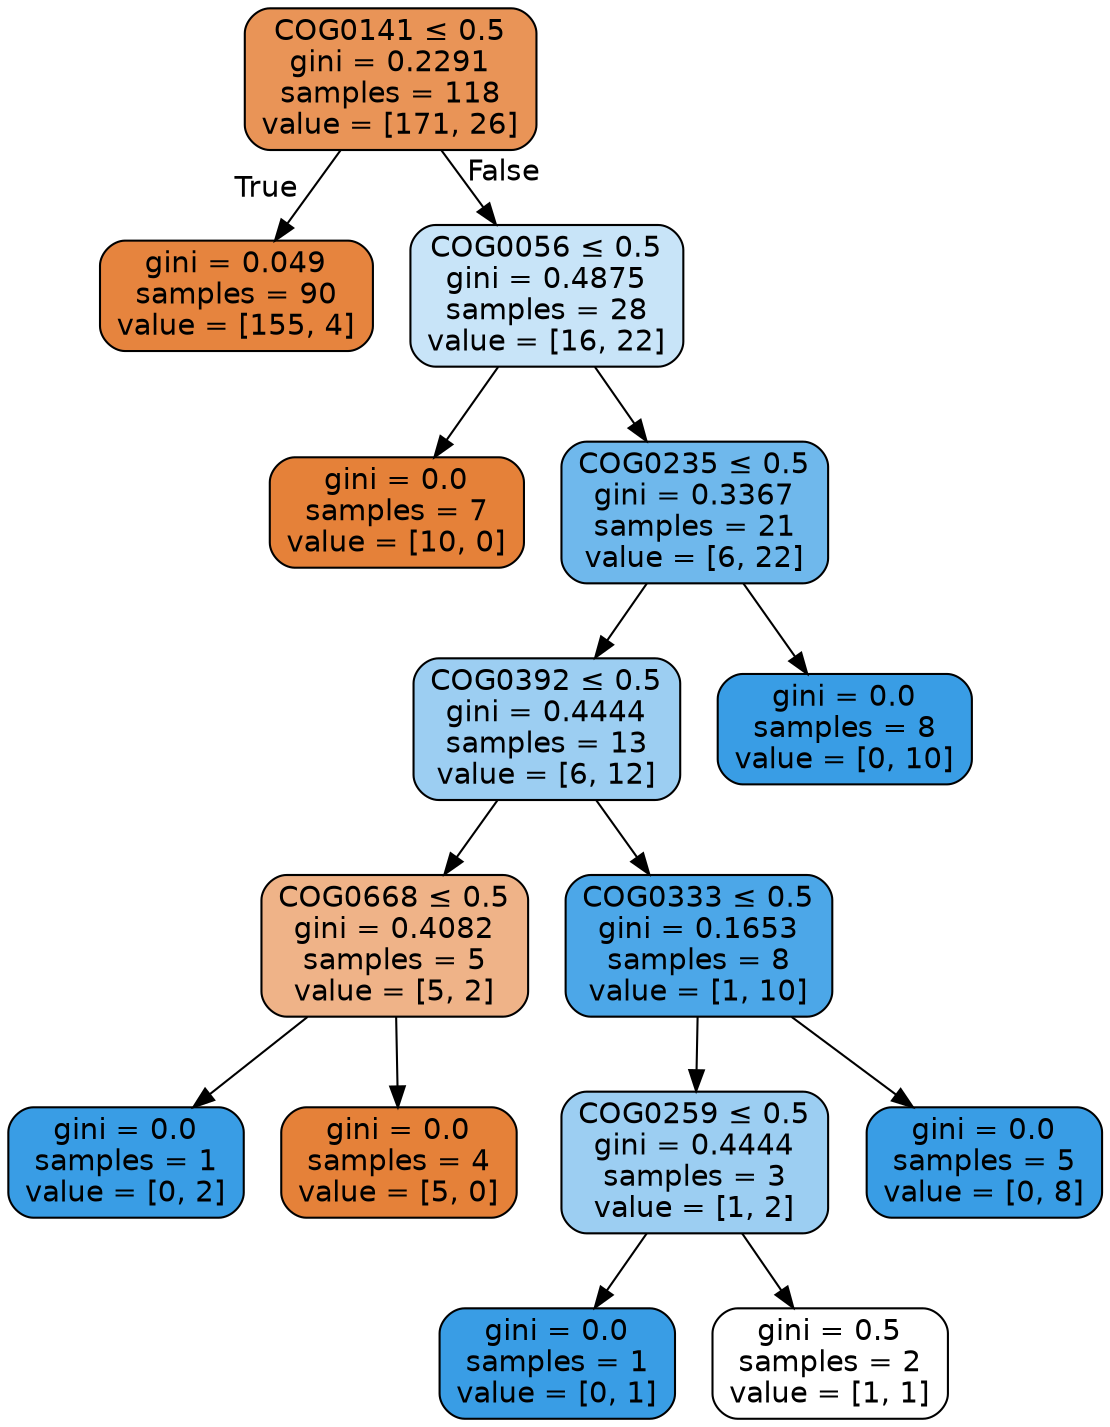 digraph Tree {
node [shape=box, style="filled, rounded", color="black", fontname=helvetica] ;
edge [fontname=helvetica] ;
0 [label=<COG0141 &le; 0.5<br/>gini = 0.2291<br/>samples = 118<br/>value = [171, 26]>, fillcolor="#e58139d8"] ;
1 [label=<gini = 0.049<br/>samples = 90<br/>value = [155, 4]>, fillcolor="#e58139f8"] ;
0 -> 1 [labeldistance=2.5, labelangle=45, headlabel="True"] ;
2 [label=<COG0056 &le; 0.5<br/>gini = 0.4875<br/>samples = 28<br/>value = [16, 22]>, fillcolor="#399de546"] ;
0 -> 2 [labeldistance=2.5, labelangle=-45, headlabel="False"] ;
3 [label=<gini = 0.0<br/>samples = 7<br/>value = [10, 0]>, fillcolor="#e58139ff"] ;
2 -> 3 ;
4 [label=<COG0235 &le; 0.5<br/>gini = 0.3367<br/>samples = 21<br/>value = [6, 22]>, fillcolor="#399de5b9"] ;
2 -> 4 ;
5 [label=<COG0392 &le; 0.5<br/>gini = 0.4444<br/>samples = 13<br/>value = [6, 12]>, fillcolor="#399de57f"] ;
4 -> 5 ;
6 [label=<COG0668 &le; 0.5<br/>gini = 0.4082<br/>samples = 5<br/>value = [5, 2]>, fillcolor="#e5813999"] ;
5 -> 6 ;
7 [label=<gini = 0.0<br/>samples = 1<br/>value = [0, 2]>, fillcolor="#399de5ff"] ;
6 -> 7 ;
8 [label=<gini = 0.0<br/>samples = 4<br/>value = [5, 0]>, fillcolor="#e58139ff"] ;
6 -> 8 ;
9 [label=<COG0333 &le; 0.5<br/>gini = 0.1653<br/>samples = 8<br/>value = [1, 10]>, fillcolor="#399de5e6"] ;
5 -> 9 ;
10 [label=<COG0259 &le; 0.5<br/>gini = 0.4444<br/>samples = 3<br/>value = [1, 2]>, fillcolor="#399de57f"] ;
9 -> 10 ;
11 [label=<gini = 0.0<br/>samples = 1<br/>value = [0, 1]>, fillcolor="#399de5ff"] ;
10 -> 11 ;
12 [label=<gini = 0.5<br/>samples = 2<br/>value = [1, 1]>, fillcolor="#e5813900"] ;
10 -> 12 ;
13 [label=<gini = 0.0<br/>samples = 5<br/>value = [0, 8]>, fillcolor="#399de5ff"] ;
9 -> 13 ;
14 [label=<gini = 0.0<br/>samples = 8<br/>value = [0, 10]>, fillcolor="#399de5ff"] ;
4 -> 14 ;
}